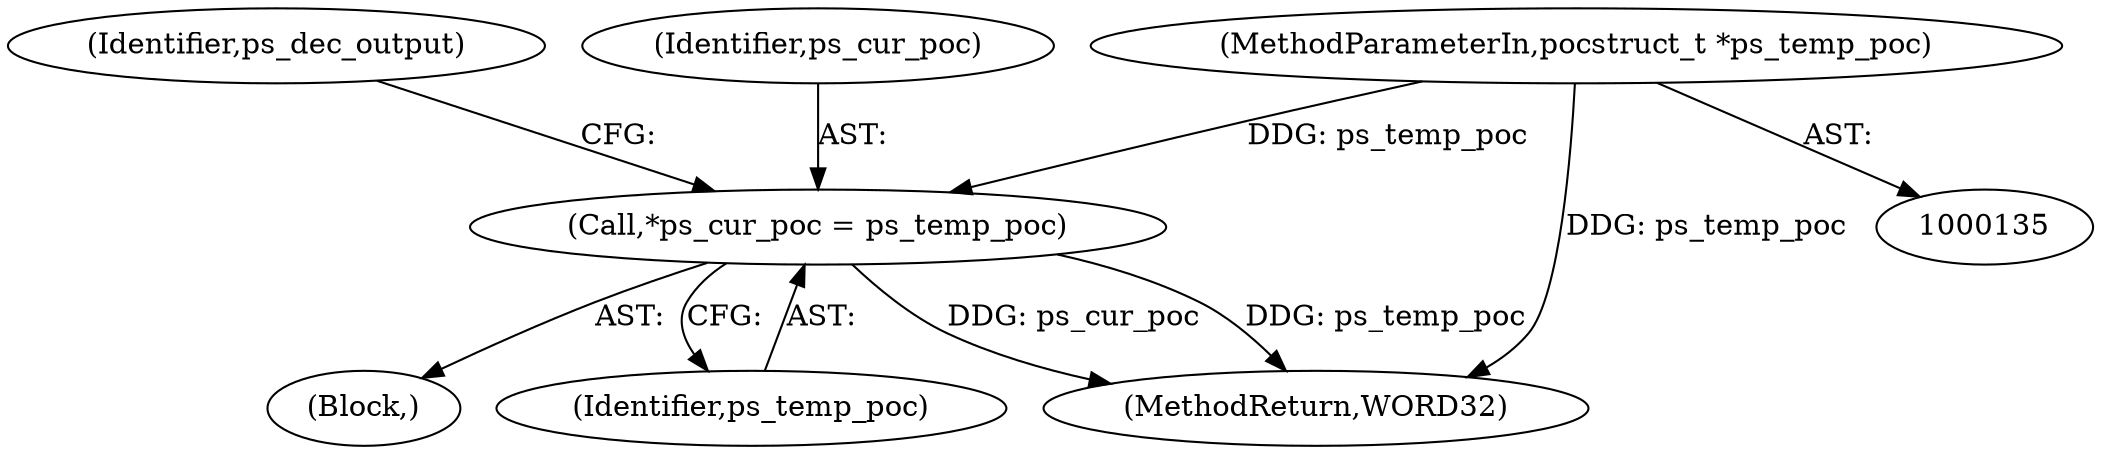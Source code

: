 digraph "0_Android_f634481e940421020e52f511c1fb34aac1db4b2f@pointer" {
"1000150" [label="(Call,*ps_cur_poc = ps_temp_poc)"];
"1000138" [label="(MethodParameterIn,pocstruct_t *ps_temp_poc)"];
"1000141" [label="(Block,)"];
"1000156" [label="(Identifier,ps_dec_output)"];
"1000151" [label="(Identifier,ps_cur_poc)"];
"1000138" [label="(MethodParameterIn,pocstruct_t *ps_temp_poc)"];
"1000150" [label="(Call,*ps_cur_poc = ps_temp_poc)"];
"1000152" [label="(Identifier,ps_temp_poc)"];
"1002154" [label="(MethodReturn,WORD32)"];
"1000150" -> "1000141"  [label="AST: "];
"1000150" -> "1000152"  [label="CFG: "];
"1000151" -> "1000150"  [label="AST: "];
"1000152" -> "1000150"  [label="AST: "];
"1000156" -> "1000150"  [label="CFG: "];
"1000150" -> "1002154"  [label="DDG: ps_cur_poc"];
"1000150" -> "1002154"  [label="DDG: ps_temp_poc"];
"1000138" -> "1000150"  [label="DDG: ps_temp_poc"];
"1000138" -> "1000135"  [label="AST: "];
"1000138" -> "1002154"  [label="DDG: ps_temp_poc"];
}
